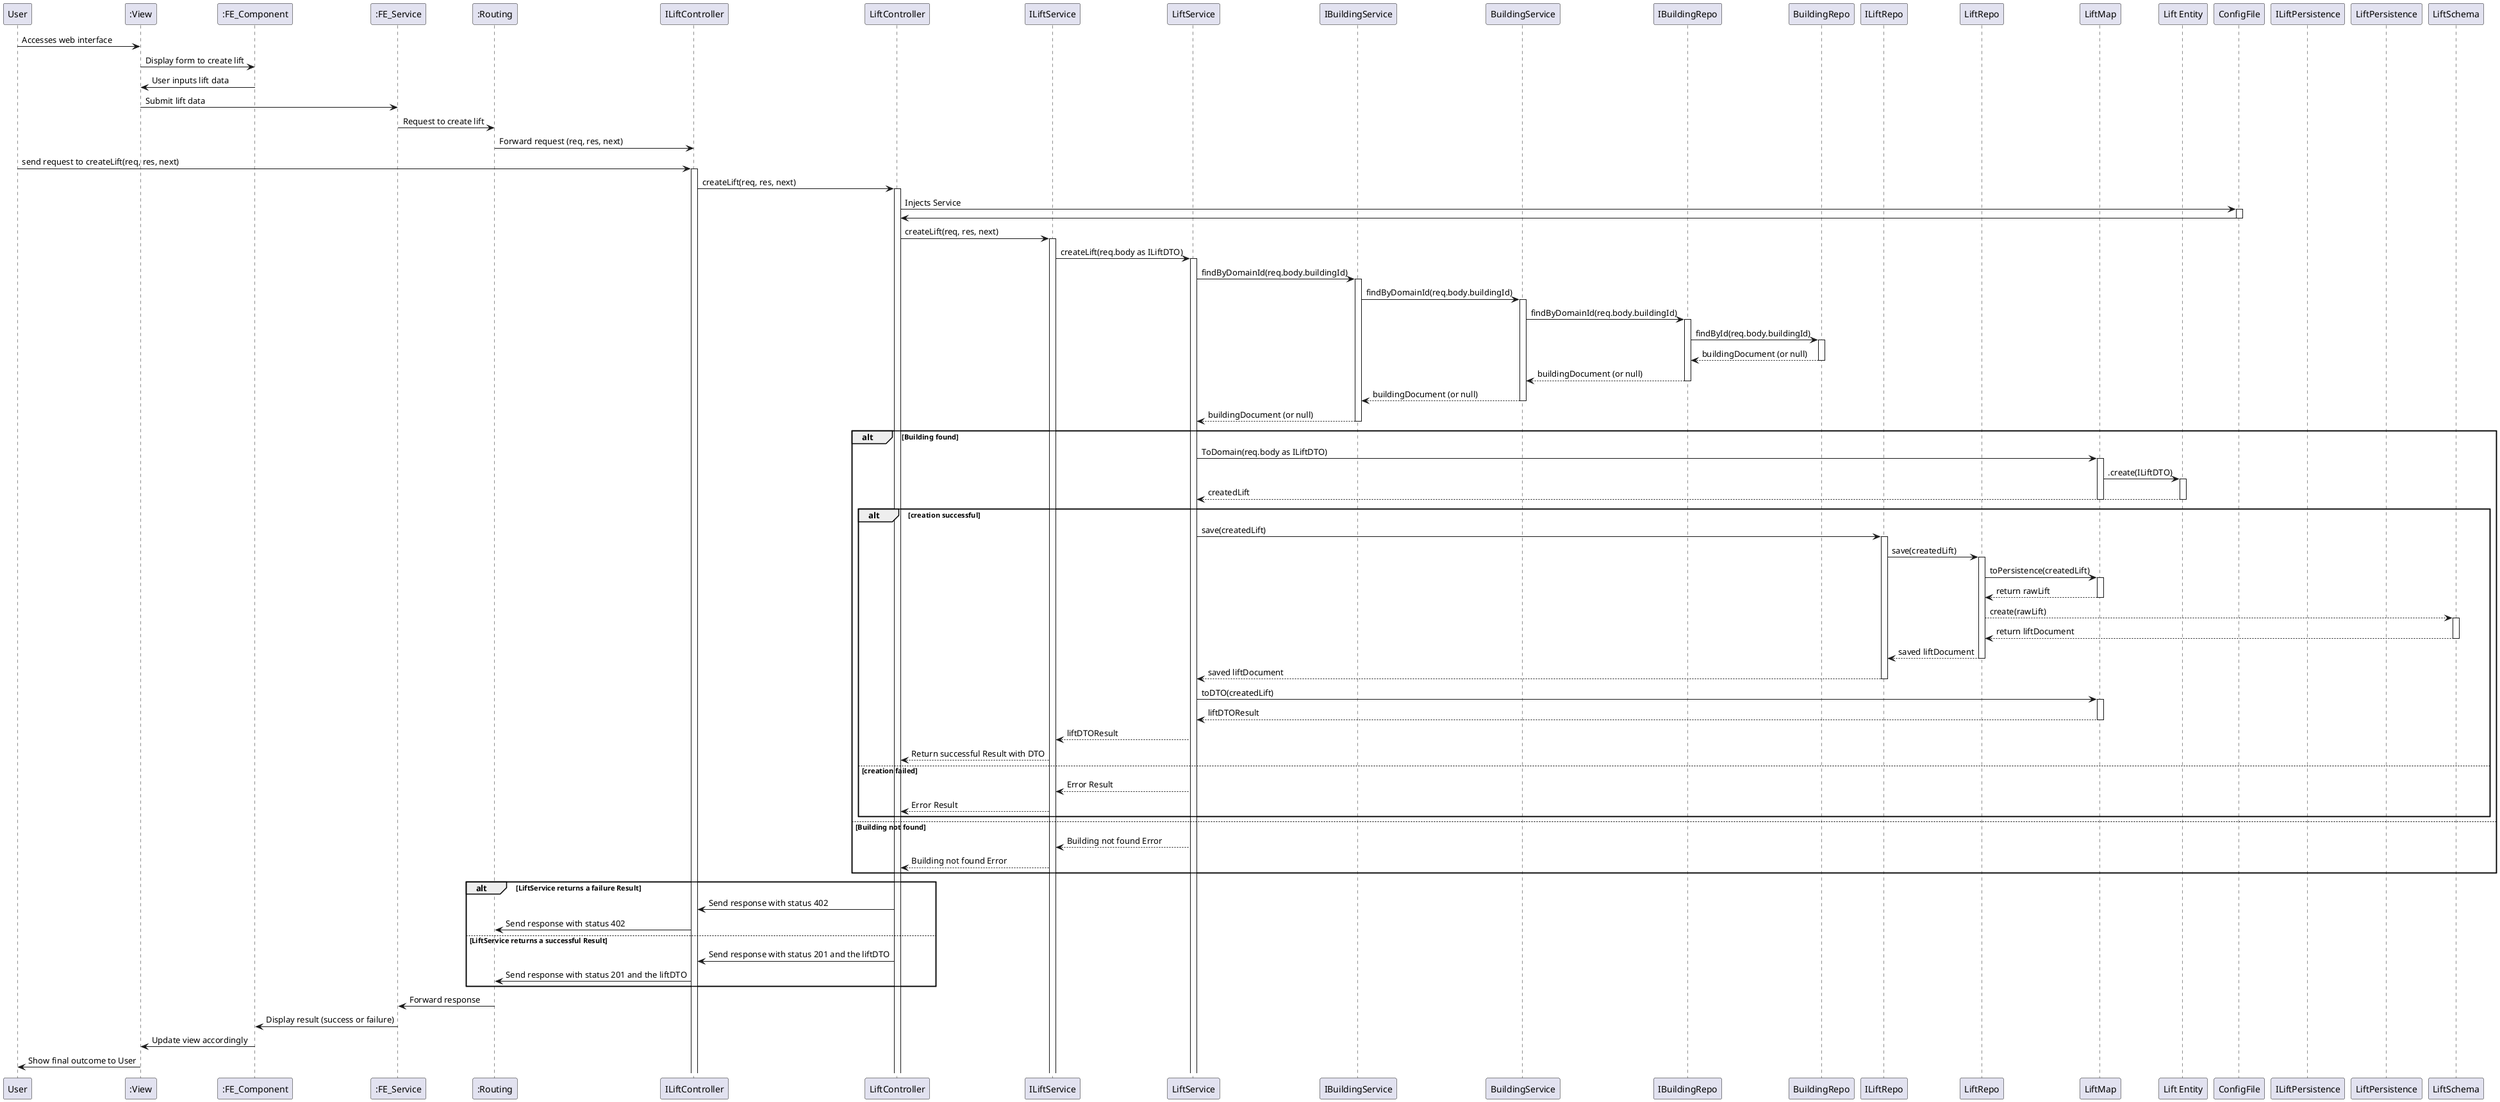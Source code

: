 @startuml LEVEL3_createlift

participant "User" as A
participant ":View" as sys
participant ":FE_Component" as comp
participant ":FE_Service" as FEsrvc
participant ":Routing" as route
participant "ILiftController" as IL
participant "LiftController" as L
participant "ILiftService" as IS
participant "LiftService" as S
participant "IBuildingService" as IBS  
participant "BuildingService" as BS    
participant "IBuildingRepo" as IBR
participant "BuildingRepo" as BR
participant "ILiftRepo" as IR
participant "LiftRepo" as R
participant "LiftMap" as M
participant "Lift Entity" as E
participant "ConfigFile" as CONF
participant "ILiftPersistence" as IH
participant "LiftPersistence" as H
participant "LiftSchema" as I

A -> sys: Accesses web interface
sys -> comp: Display form to create lift
comp -> sys: User inputs lift data
sys -> FEsrvc: Submit lift data
FEsrvc -> route: Request to create lift
route -> IL: Forward request (req, res, next)
A -> IL: send request to createLift(req, res, next)
activate IL

IL -> L: createLift(req, res, next)
activate L

L -> CONF: Injects Service
activate CONF

CONF -> L
deactivate CONF

L -> IS: createLift(req, res, next)
activate IS

IS -> S: createLift(req.body as ILiftDTO)
activate S

S -> IBS: findByDomainId(req.body.buildingId)
activate IBS
IBS -> BS: findByDomainId(req.body.buildingId)
activate BS
BS -> IBR: findByDomainId(req.body.buildingId)
activate IBR
IBR -> BR: findById(req.body.buildingId)
activate BR
BR --> IBR: buildingDocument (or null)
deactivate BR
IBR --> BS: buildingDocument (or null)
deactivate IBR
BS --> IBS: buildingDocument (or null)
deactivate BS
IBS --> S: buildingDocument (or null)
deactivate IBS

alt Building found
    S -> M: ToDomain(req.body as ILiftDTO)
    activate M
    M -> E: .create(ILiftDTO)
    activate E
    E --> S: createdLift
    deactivate E
    deactivate M

    alt creation successful
        S -> IR: save(createdLift)
        activate IR
        IR -> R: save(createdLift)
        activate R
        R -> M: toPersistence(createdLift)
        activate M
        M --> R : return rawLift
        deactivate M
        R --> I: create(rawLift)
        activate I
        I --> R : return liftDocument
        deactivate I
        R --> IR: saved liftDocument
        deactivate R
        IR --> S: saved liftDocument
        deactivate IR
        
        S -> M: toDTO(createdLift)
        activate M
        M --> S: liftDTOResult
        deactivate M
        S --> IS : liftDTOResult
        IS --> L: Return successful Result with DTO
    else creation failed
        S --> IS: Error Result
        IS --> L: Error Result
    end
else Building not found
    S --> IS: Building not found Error
    IS --> L: Building not found Error
end

alt LiftService returns a failure Result
    L -> IL: Send response with status 402
    IL -> route: Send response with status 402
else LiftService returns a successful Result
    L -> IL: Send response with status 201 and the liftDTO
    IL -> route: Send response with status 201 and the liftDTO
end

route -> FEsrvc: Forward response
FEsrvc -> comp: Display result (success or failure)
comp -> sys: Update view accordingly
sys -> A: Show final outcome to User

@enduml